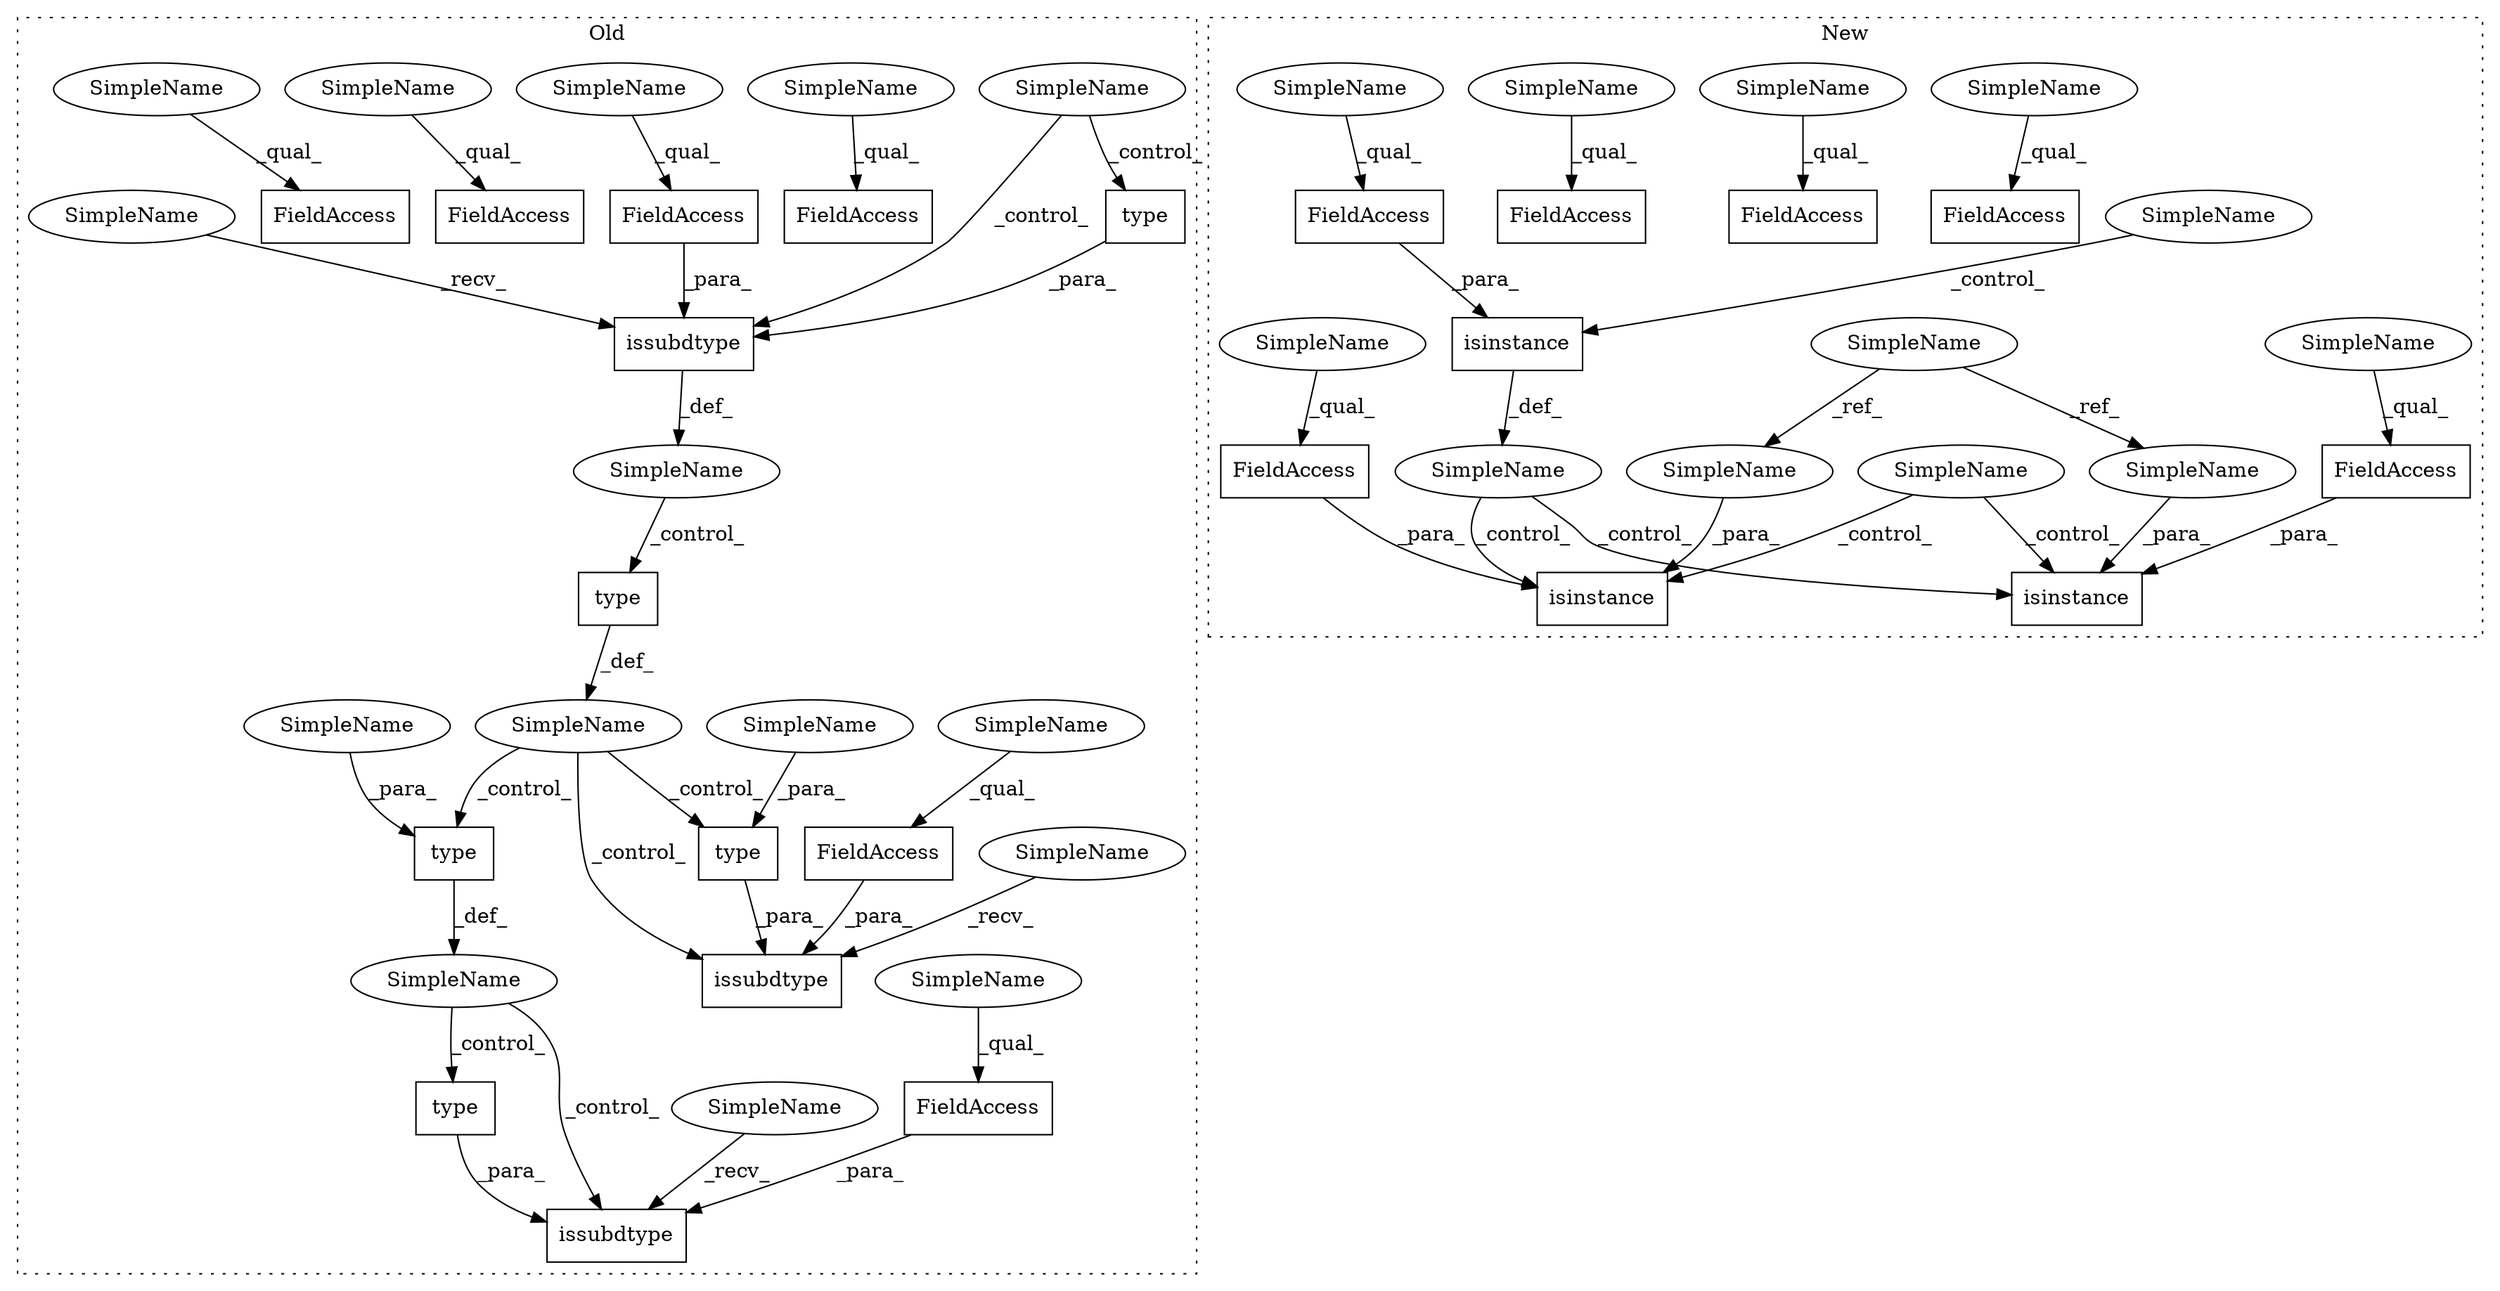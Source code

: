 digraph G {
subgraph cluster0 {
1 [label="issubdtype" a="32" s="997,1033" l="11,1" shape="box"];
3 [label="FieldAccess" a="22" s="1020" l="13" shape="box"];
4 [label="SimpleName" a="42" s="" l="" shape="ellipse"];
5 [label="type" a="32" s="1469,1487" l="5,1" shape="box"];
6 [label="SimpleName" a="42" s="" l="" shape="ellipse"];
7 [label="type" a="32" s="1183,1193" l="5,1" shape="box"];
8 [label="SimpleName" a="42" s="" l="" shape="ellipse"];
9 [label="type" a="32" s="1356,1374" l="5,1" shape="box"];
14 [label="FieldAccess" a="22" s="1704" l="13" shape="box"];
16 [label="FieldAccess" a="22" s="1195" l="13" shape="box"];
17 [label="FieldAccess" a="22" s="1376" l="13" shape="box"];
19 [label="FieldAccess" a="22" s="1489" l="14" shape="box"];
20 [label="FieldAccess" a="22" s="845" l="13" shape="box"];
23 [label="issubdtype" a="32" s="1676,1717" l="11,1" shape="box"];
24 [label="SimpleName" a="42" s="" l="" shape="ellipse"];
25 [label="type" a="32" s="1687,1702" l="5,1" shape="box"];
26 [label="issubdtype" a="32" s="1345,1389" l="11,1" shape="box"];
30 [label="type" a="32" s="1008,1018" l="5,1" shape="box"];
32 [label="SimpleName" a="42" s="1376" l="5" shape="ellipse"];
33 [label="SimpleName" a="42" s="1704" l="5" shape="ellipse"];
34 [label="SimpleName" a="42" s="1195" l="5" shape="ellipse"];
35 [label="SimpleName" a="42" s="1020" l="5" shape="ellipse"];
36 [label="SimpleName" a="42" s="1339" l="5" shape="ellipse"];
37 [label="SimpleName" a="42" s="845" l="5" shape="ellipse"];
38 [label="SimpleName" a="42" s="1670" l="5" shape="ellipse"];
39 [label="SimpleName" a="42" s="1489" l="5" shape="ellipse"];
40 [label="SimpleName" a="42" s="991" l="5" shape="ellipse"];
43 [label="SimpleName" a="42" s="1474" l="13" shape="ellipse"];
44 [label="SimpleName" a="42" s="1361" l="13" shape="ellipse"];
label = "Old";
style="dotted";
}
subgraph cluster1 {
2 [label="isinstance" a="32" s="1348,1389" l="11,1" shape="box"];
10 [label="SimpleName" a="42" s="717" l="13" shape="ellipse"];
11 [label="isinstance" a="32" s="1452,1489" l="11,1" shape="box"];
12 [label="FieldAccess" a="22" s="1373" l="16" shape="box"];
13 [label="FieldAccess" a="22" s="1201" l="16" shape="box"];
15 [label="FieldAccess" a="22" s="1477" l="12" shape="box"];
18 [label="FieldAccess" a="22" s="1678" l="16" shape="box"];
21 [label="FieldAccess" a="22" s="869" l="16" shape="box"];
22 [label="FieldAccess" a="22" s="1035" l="16" shape="box"];
27 [label="SimpleName" a="42" s="" l="" shape="ellipse"];
28 [label="SimpleName" a="42" s="" l="" shape="ellipse"];
29 [label="SimpleName" a="42" s="" l="" shape="ellipse"];
31 [label="isinstance" a="32" s="1018,1051" l="11,1" shape="box"];
41 [label="SimpleName" a="42" s="1463" l="13" shape="ellipse"];
42 [label="SimpleName" a="42" s="1359" l="13" shape="ellipse"];
45 [label="SimpleName" a="42" s="1477" l="7" shape="ellipse"];
46 [label="SimpleName" a="42" s="1678" l="7" shape="ellipse"];
47 [label="SimpleName" a="42" s="869" l="7" shape="ellipse"];
48 [label="SimpleName" a="42" s="1201" l="7" shape="ellipse"];
49 [label="SimpleName" a="42" s="1035" l="7" shape="ellipse"];
50 [label="SimpleName" a="42" s="1373" l="7" shape="ellipse"];
label = "New";
style="dotted";
}
1 -> 6 [label="_def_"];
3 -> 1 [label="_para_"];
4 -> 1 [label="_control_"];
4 -> 30 [label="_control_"];
5 -> 24 [label="_def_"];
6 -> 7 [label="_control_"];
7 -> 8 [label="_def_"];
8 -> 5 [label="_control_"];
8 -> 26 [label="_control_"];
8 -> 9 [label="_control_"];
9 -> 26 [label="_para_"];
10 -> 42 [label="_ref_"];
10 -> 41 [label="_ref_"];
12 -> 2 [label="_para_"];
14 -> 23 [label="_para_"];
15 -> 11 [label="_para_"];
17 -> 26 [label="_para_"];
22 -> 31 [label="_para_"];
24 -> 23 [label="_control_"];
24 -> 25 [label="_control_"];
25 -> 23 [label="_para_"];
27 -> 2 [label="_control_"];
27 -> 11 [label="_control_"];
28 -> 2 [label="_control_"];
28 -> 11 [label="_control_"];
29 -> 31 [label="_control_"];
30 -> 1 [label="_para_"];
31 -> 28 [label="_def_"];
32 -> 17 [label="_qual_"];
33 -> 14 [label="_qual_"];
34 -> 16 [label="_qual_"];
35 -> 3 [label="_qual_"];
36 -> 26 [label="_recv_"];
37 -> 20 [label="_qual_"];
38 -> 23 [label="_recv_"];
39 -> 19 [label="_qual_"];
40 -> 1 [label="_recv_"];
41 -> 11 [label="_para_"];
42 -> 2 [label="_para_"];
43 -> 5 [label="_para_"];
44 -> 9 [label="_para_"];
45 -> 15 [label="_qual_"];
46 -> 18 [label="_qual_"];
47 -> 21 [label="_qual_"];
48 -> 13 [label="_qual_"];
49 -> 22 [label="_qual_"];
50 -> 12 [label="_qual_"];
}